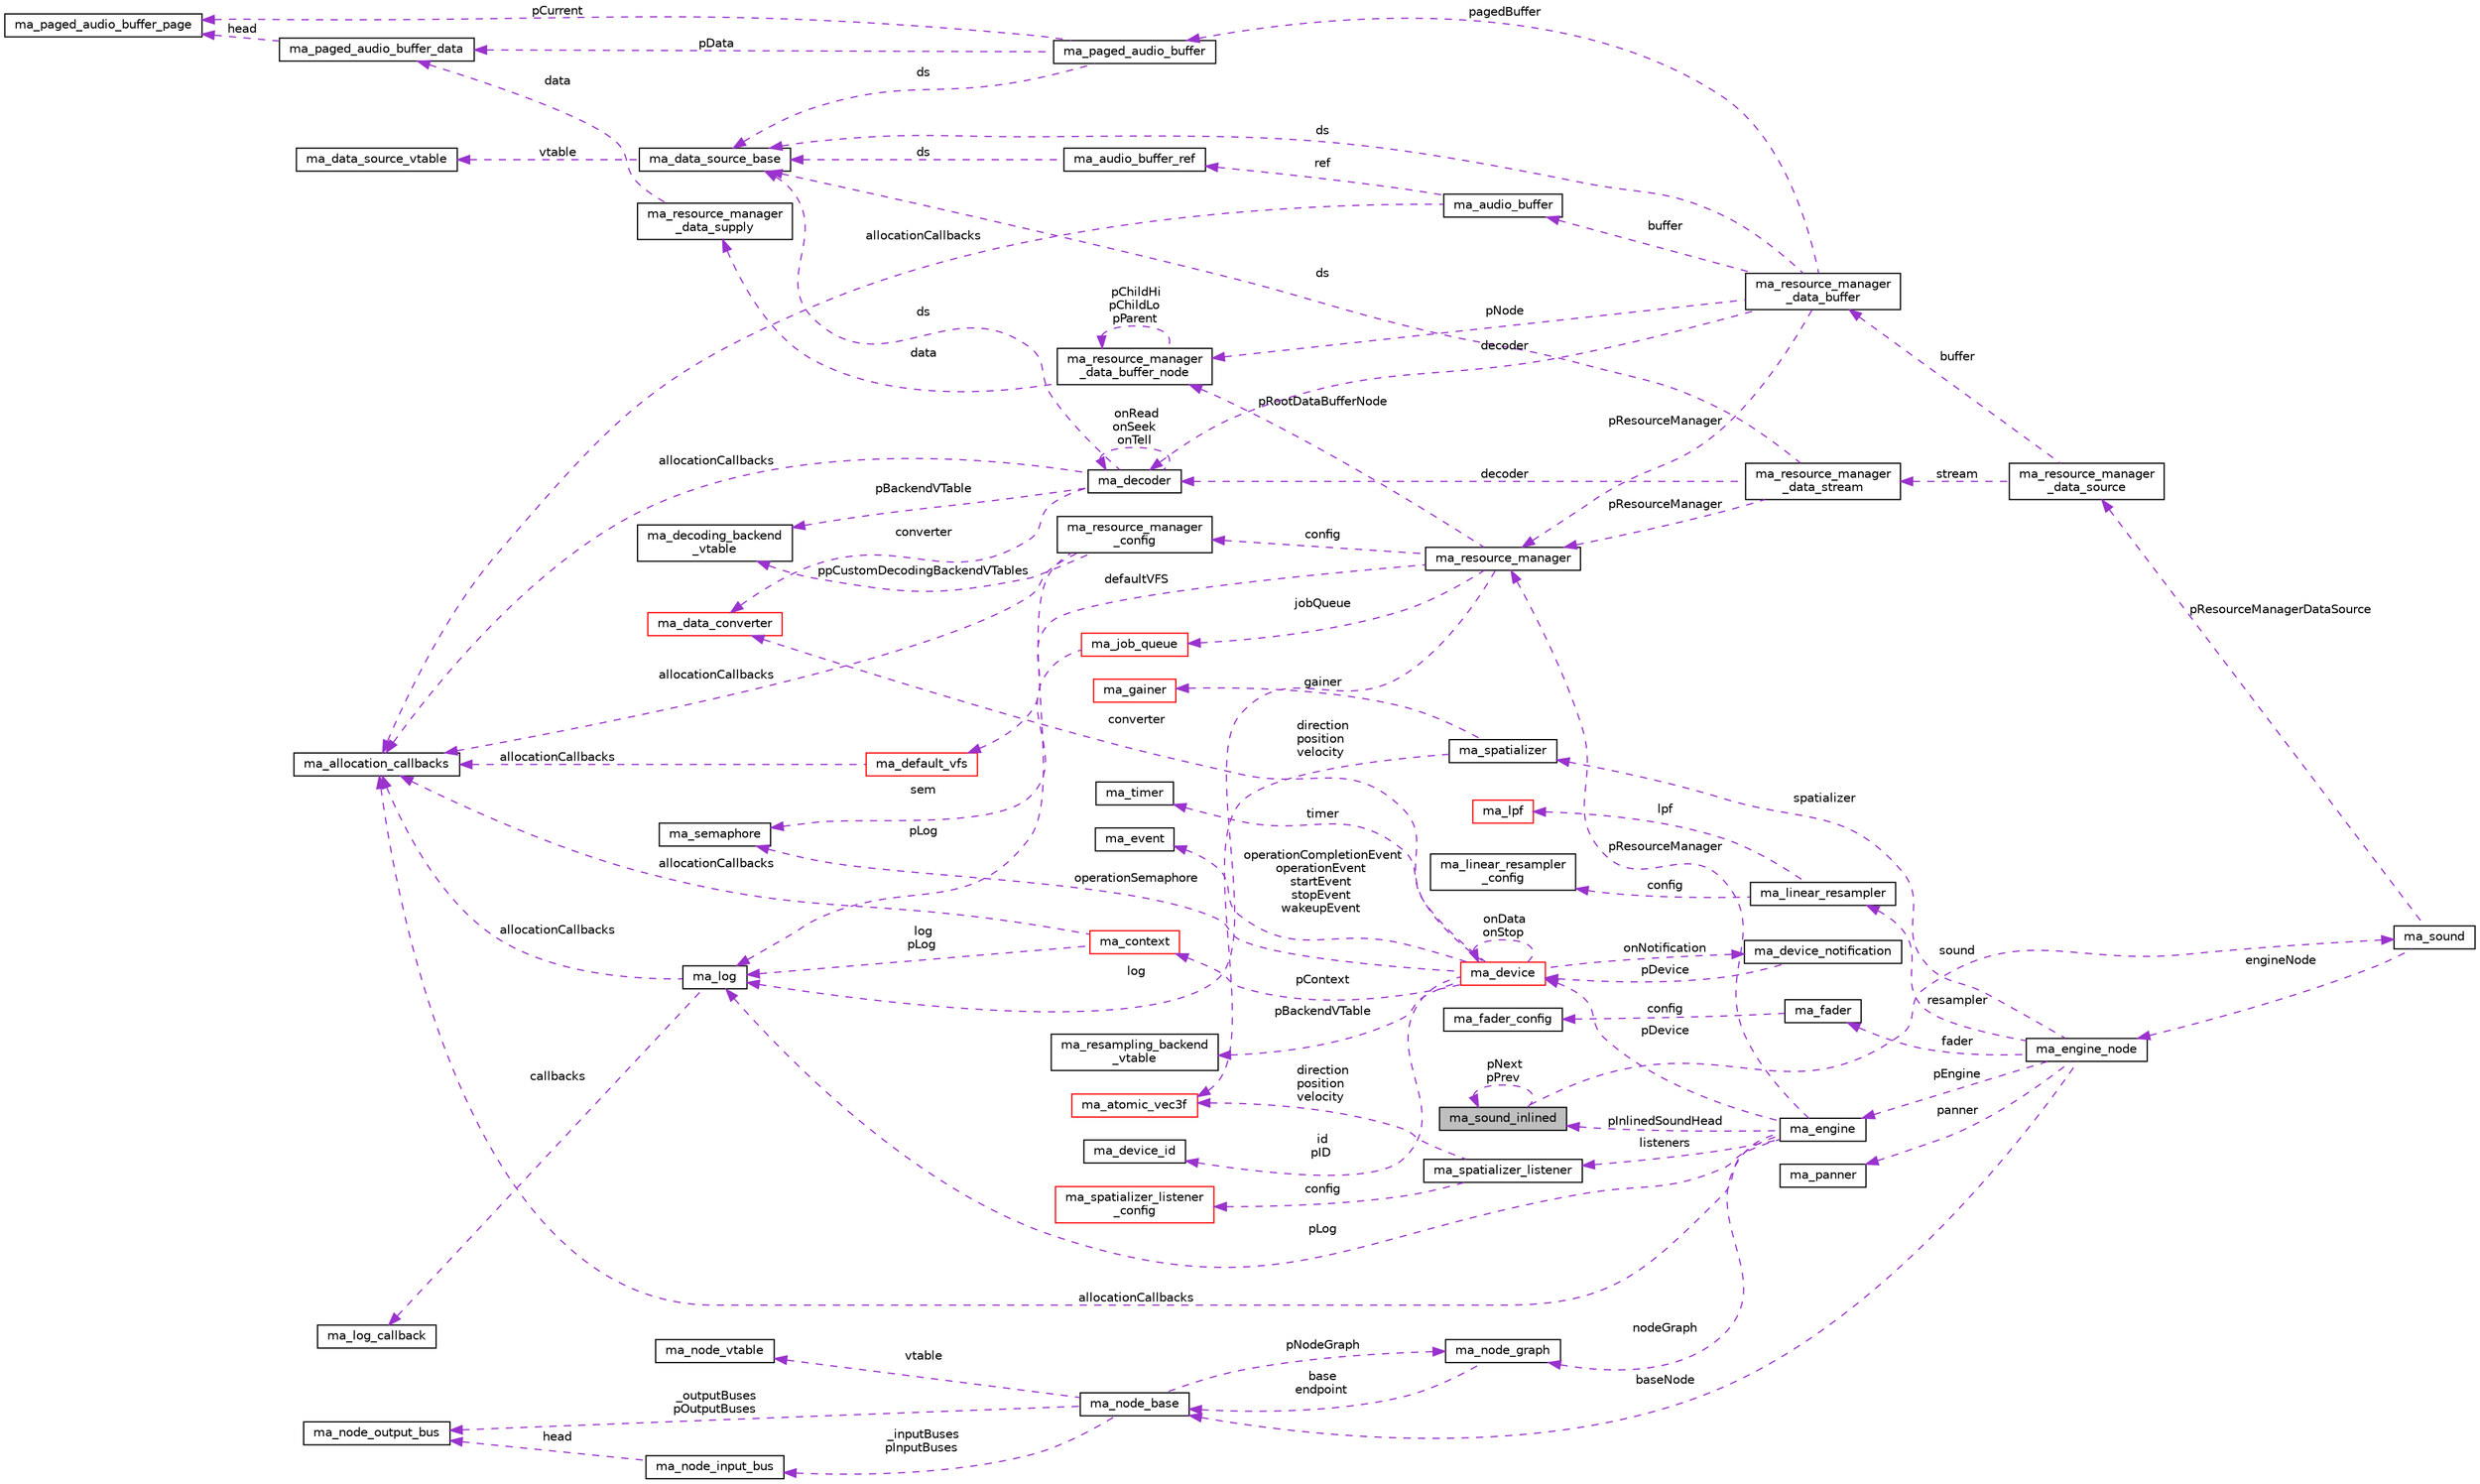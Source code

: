 digraph "ma_sound_inlined"
{
 // LATEX_PDF_SIZE
  edge [fontname="Helvetica",fontsize="10",labelfontname="Helvetica",labelfontsize="10"];
  node [fontname="Helvetica",fontsize="10",shape=record];
  rankdir="LR";
  Node1 [label="ma_sound_inlined",height=0.2,width=0.4,color="black", fillcolor="grey75", style="filled", fontcolor="black",tooltip=" "];
  Node2 -> Node1 [dir="back",color="darkorchid3",fontsize="10",style="dashed",label=" sound" ,fontname="Helvetica"];
  Node2 [label="ma_sound",height=0.2,width=0.4,color="black", fillcolor="white", style="filled",URL="$structma__sound.html",tooltip=" "];
  Node3 -> Node2 [dir="back",color="darkorchid3",fontsize="10",style="dashed",label=" pResourceManagerDataSource" ,fontname="Helvetica"];
  Node3 [label="ma_resource_manager\l_data_source",height=0.2,width=0.4,color="black", fillcolor="white", style="filled",URL="$structma__resource__manager__data__source.html",tooltip=" "];
  Node4 -> Node3 [dir="back",color="darkorchid3",fontsize="10",style="dashed",label=" stream" ,fontname="Helvetica"];
  Node4 [label="ma_resource_manager\l_data_stream",height=0.2,width=0.4,color="black", fillcolor="white", style="filled",URL="$structma__resource__manager__data__stream.html",tooltip=" "];
  Node5 -> Node4 [dir="back",color="darkorchid3",fontsize="10",style="dashed",label=" pResourceManager" ,fontname="Helvetica"];
  Node5 [label="ma_resource_manager",height=0.2,width=0.4,color="black", fillcolor="white", style="filled",URL="$structma__resource__manager.html",tooltip=" "];
  Node6 -> Node5 [dir="back",color="darkorchid3",fontsize="10",style="dashed",label=" defaultVFS" ,fontname="Helvetica"];
  Node6 [label="ma_default_vfs",height=0.2,width=0.4,color="red", fillcolor="white", style="filled",URL="$structma__default__vfs.html",tooltip=" "];
  Node8 -> Node6 [dir="back",color="darkorchid3",fontsize="10",style="dashed",label=" allocationCallbacks" ,fontname="Helvetica"];
  Node8 [label="ma_allocation_callbacks",height=0.2,width=0.4,color="black", fillcolor="white", style="filled",URL="$structma__allocation__callbacks.html",tooltip=" "];
  Node9 -> Node5 [dir="back",color="darkorchid3",fontsize="10",style="dashed",label=" jobQueue" ,fontname="Helvetica"];
  Node9 [label="ma_job_queue",height=0.2,width=0.4,color="red", fillcolor="white", style="filled",URL="$structma__job__queue.html",tooltip=" "];
  Node10 -> Node9 [dir="back",color="darkorchid3",fontsize="10",style="dashed",label=" sem" ,fontname="Helvetica"];
  Node10 [label="ma_semaphore",height=0.2,width=0.4,color="black", fillcolor="white", style="filled",URL="$structma__semaphore.html",tooltip=" "];
  Node16 -> Node5 [dir="back",color="darkorchid3",fontsize="10",style="dashed",label=" pRootDataBufferNode" ,fontname="Helvetica"];
  Node16 [label="ma_resource_manager\l_data_buffer_node",height=0.2,width=0.4,color="black", fillcolor="white", style="filled",URL="$structma__resource__manager__data__buffer__node.html",tooltip=" "];
  Node17 -> Node16 [dir="back",color="darkorchid3",fontsize="10",style="dashed",label=" data" ,fontname="Helvetica"];
  Node17 [label="ma_resource_manager\l_data_supply",height=0.2,width=0.4,color="black", fillcolor="white", style="filled",URL="$structma__resource__manager__data__supply.html",tooltip=" "];
  Node18 -> Node17 [dir="back",color="darkorchid3",fontsize="10",style="dashed",label=" data" ,fontname="Helvetica"];
  Node18 [label="ma_paged_audio_buffer_data",height=0.2,width=0.4,color="black", fillcolor="white", style="filled",URL="$structma__paged__audio__buffer__data.html",tooltip=" "];
  Node19 -> Node18 [dir="back",color="darkorchid3",fontsize="10",style="dashed",label=" head" ,fontname="Helvetica"];
  Node19 [label="ma_paged_audio_buffer_page",height=0.2,width=0.4,color="black", fillcolor="white", style="filled",URL="$structma__paged__audio__buffer__page.html",tooltip=" "];
  Node16 -> Node16 [dir="back",color="darkorchid3",fontsize="10",style="dashed",label=" pChildHi\npChildLo\npParent" ,fontname="Helvetica"];
  Node20 -> Node5 [dir="back",color="darkorchid3",fontsize="10",style="dashed",label=" log" ,fontname="Helvetica"];
  Node20 [label="ma_log",height=0.2,width=0.4,color="black", fillcolor="white", style="filled",URL="$structma__log.html",tooltip=" "];
  Node8 -> Node20 [dir="back",color="darkorchid3",fontsize="10",style="dashed",label=" allocationCallbacks" ,fontname="Helvetica"];
  Node21 -> Node20 [dir="back",color="darkorchid3",fontsize="10",style="dashed",label=" callbacks" ,fontname="Helvetica"];
  Node21 [label="ma_log_callback",height=0.2,width=0.4,color="black", fillcolor="white", style="filled",URL="$structma__log__callback.html",tooltip=" "];
  Node22 -> Node5 [dir="back",color="darkorchid3",fontsize="10",style="dashed",label=" config" ,fontname="Helvetica"];
  Node22 [label="ma_resource_manager\l_config",height=0.2,width=0.4,color="black", fillcolor="white", style="filled",URL="$structma__resource__manager__config.html",tooltip=" "];
  Node23 -> Node22 [dir="back",color="darkorchid3",fontsize="10",style="dashed",label=" ppCustomDecodingBackendVTables" ,fontname="Helvetica"];
  Node23 [label="ma_decoding_backend\l_vtable",height=0.2,width=0.4,color="black", fillcolor="white", style="filled",URL="$structma__decoding__backend__vtable.html",tooltip=" "];
  Node8 -> Node22 [dir="back",color="darkorchid3",fontsize="10",style="dashed",label=" allocationCallbacks" ,fontname="Helvetica"];
  Node20 -> Node22 [dir="back",color="darkorchid3",fontsize="10",style="dashed",label=" pLog" ,fontname="Helvetica"];
  Node24 -> Node4 [dir="back",color="darkorchid3",fontsize="10",style="dashed",label=" ds" ,fontname="Helvetica"];
  Node24 [label="ma_data_source_base",height=0.2,width=0.4,color="black", fillcolor="white", style="filled",URL="$structma__data__source__base.html",tooltip=" "];
  Node25 -> Node24 [dir="back",color="darkorchid3",fontsize="10",style="dashed",label=" vtable" ,fontname="Helvetica"];
  Node25 [label="ma_data_source_vtable",height=0.2,width=0.4,color="black", fillcolor="white", style="filled",URL="$structma__data__source__vtable.html",tooltip=" "];
  Node26 -> Node4 [dir="back",color="darkorchid3",fontsize="10",style="dashed",label=" decoder" ,fontname="Helvetica"];
  Node26 [label="ma_decoder",height=0.2,width=0.4,color="black", fillcolor="white", style="filled",URL="$structma__decoder.html",tooltip=" "];
  Node23 -> Node26 [dir="back",color="darkorchid3",fontsize="10",style="dashed",label=" pBackendVTable" ,fontname="Helvetica"];
  Node27 -> Node26 [dir="back",color="darkorchid3",fontsize="10",style="dashed",label=" converter" ,fontname="Helvetica"];
  Node27 [label="ma_data_converter",height=0.2,width=0.4,color="red", fillcolor="white", style="filled",URL="$structma__data__converter.html",tooltip=" "];
  Node8 -> Node26 [dir="back",color="darkorchid3",fontsize="10",style="dashed",label=" allocationCallbacks" ,fontname="Helvetica"];
  Node24 -> Node26 [dir="back",color="darkorchid3",fontsize="10",style="dashed",label=" ds" ,fontname="Helvetica"];
  Node26 -> Node26 [dir="back",color="darkorchid3",fontsize="10",style="dashed",label=" onRead\nonSeek\nonTell" ,fontname="Helvetica"];
  Node38 -> Node3 [dir="back",color="darkorchid3",fontsize="10",style="dashed",label=" buffer" ,fontname="Helvetica"];
  Node38 [label="ma_resource_manager\l_data_buffer",height=0.2,width=0.4,color="black", fillcolor="white", style="filled",URL="$structma__resource__manager__data__buffer.html",tooltip=" "];
  Node39 -> Node38 [dir="back",color="darkorchid3",fontsize="10",style="dashed",label=" pagedBuffer" ,fontname="Helvetica"];
  Node39 [label="ma_paged_audio_buffer",height=0.2,width=0.4,color="black", fillcolor="white", style="filled",URL="$structma__paged__audio__buffer.html",tooltip=" "];
  Node19 -> Node39 [dir="back",color="darkorchid3",fontsize="10",style="dashed",label=" pCurrent" ,fontname="Helvetica"];
  Node18 -> Node39 [dir="back",color="darkorchid3",fontsize="10",style="dashed",label=" pData" ,fontname="Helvetica"];
  Node24 -> Node39 [dir="back",color="darkorchid3",fontsize="10",style="dashed",label=" ds" ,fontname="Helvetica"];
  Node5 -> Node38 [dir="back",color="darkorchid3",fontsize="10",style="dashed",label=" pResourceManager" ,fontname="Helvetica"];
  Node16 -> Node38 [dir="back",color="darkorchid3",fontsize="10",style="dashed",label=" pNode" ,fontname="Helvetica"];
  Node40 -> Node38 [dir="back",color="darkorchid3",fontsize="10",style="dashed",label=" buffer" ,fontname="Helvetica"];
  Node40 [label="ma_audio_buffer",height=0.2,width=0.4,color="black", fillcolor="white", style="filled",URL="$structma__audio__buffer.html",tooltip=" "];
  Node8 -> Node40 [dir="back",color="darkorchid3",fontsize="10",style="dashed",label=" allocationCallbacks" ,fontname="Helvetica"];
  Node41 -> Node40 [dir="back",color="darkorchid3",fontsize="10",style="dashed",label=" ref" ,fontname="Helvetica"];
  Node41 [label="ma_audio_buffer_ref",height=0.2,width=0.4,color="black", fillcolor="white", style="filled",URL="$structma__audio__buffer__ref.html",tooltip=" "];
  Node24 -> Node41 [dir="back",color="darkorchid3",fontsize="10",style="dashed",label=" ds" ,fontname="Helvetica"];
  Node24 -> Node38 [dir="back",color="darkorchid3",fontsize="10",style="dashed",label=" ds" ,fontname="Helvetica"];
  Node26 -> Node38 [dir="back",color="darkorchid3",fontsize="10",style="dashed",label=" decoder" ,fontname="Helvetica"];
  Node42 -> Node2 [dir="back",color="darkorchid3",fontsize="10",style="dashed",label=" engineNode" ,fontname="Helvetica"];
  Node42 [label="ma_engine_node",height=0.2,width=0.4,color="black", fillcolor="white", style="filled",URL="$structma__engine__node.html",tooltip=" "];
  Node43 -> Node42 [dir="back",color="darkorchid3",fontsize="10",style="dashed",label=" panner" ,fontname="Helvetica"];
  Node43 [label="ma_panner",height=0.2,width=0.4,color="black", fillcolor="white", style="filled",URL="$structma__panner.html",tooltip=" "];
  Node44 -> Node42 [dir="back",color="darkorchid3",fontsize="10",style="dashed",label=" pEngine" ,fontname="Helvetica"];
  Node44 [label="ma_engine",height=0.2,width=0.4,color="black", fillcolor="white", style="filled",URL="$structma__engine.html",tooltip=" "];
  Node5 -> Node44 [dir="back",color="darkorchid3",fontsize="10",style="dashed",label=" pResourceManager" ,fontname="Helvetica"];
  Node8 -> Node44 [dir="back",color="darkorchid3",fontsize="10",style="dashed",label=" allocationCallbacks" ,fontname="Helvetica"];
  Node20 -> Node44 [dir="back",color="darkorchid3",fontsize="10",style="dashed",label=" pLog" ,fontname="Helvetica"];
  Node45 -> Node44 [dir="back",color="darkorchid3",fontsize="10",style="dashed",label=" nodeGraph" ,fontname="Helvetica"];
  Node45 [label="ma_node_graph",height=0.2,width=0.4,color="black", fillcolor="white", style="filled",URL="$structma__node__graph.html",tooltip=" "];
  Node46 -> Node45 [dir="back",color="darkorchid3",fontsize="10",style="dashed",label=" base\nendpoint" ,fontname="Helvetica"];
  Node46 [label="ma_node_base",height=0.2,width=0.4,color="black", fillcolor="white", style="filled",URL="$structma__node__base.html",tooltip=" "];
  Node47 -> Node46 [dir="back",color="darkorchid3",fontsize="10",style="dashed",label=" vtable" ,fontname="Helvetica"];
  Node47 [label="ma_node_vtable",height=0.2,width=0.4,color="black", fillcolor="white", style="filled",URL="$structma__node__vtable.html",tooltip=" "];
  Node48 -> Node46 [dir="back",color="darkorchid3",fontsize="10",style="dashed",label=" _inputBuses\npInputBuses" ,fontname="Helvetica"];
  Node48 [label="ma_node_input_bus",height=0.2,width=0.4,color="black", fillcolor="white", style="filled",URL="$structma__node__input__bus.html",tooltip=" "];
  Node49 -> Node48 [dir="back",color="darkorchid3",fontsize="10",style="dashed",label=" head" ,fontname="Helvetica"];
  Node49 [label="ma_node_output_bus",height=0.2,width=0.4,color="black", fillcolor="white", style="filled",URL="$structma__node__output__bus.html",tooltip=" "];
  Node49 -> Node46 [dir="back",color="darkorchid3",fontsize="10",style="dashed",label=" _outputBuses\npOutputBuses" ,fontname="Helvetica"];
  Node45 -> Node46 [dir="back",color="darkorchid3",fontsize="10",style="dashed",label=" pNodeGraph" ,fontname="Helvetica"];
  Node1 -> Node44 [dir="back",color="darkorchid3",fontsize="10",style="dashed",label=" pInlinedSoundHead" ,fontname="Helvetica"];
  Node50 -> Node44 [dir="back",color="darkorchid3",fontsize="10",style="dashed",label=" listeners" ,fontname="Helvetica"];
  Node50 [label="ma_spatializer_listener",height=0.2,width=0.4,color="black", fillcolor="white", style="filled",URL="$structma__spatializer__listener.html",tooltip=" "];
  Node51 -> Node50 [dir="back",color="darkorchid3",fontsize="10",style="dashed",label=" config" ,fontname="Helvetica"];
  Node51 [label="ma_spatializer_listener\l_config",height=0.2,width=0.4,color="red", fillcolor="white", style="filled",URL="$structma__spatializer__listener__config.html",tooltip=" "];
  Node53 -> Node50 [dir="back",color="darkorchid3",fontsize="10",style="dashed",label=" direction\nposition\nvelocity" ,fontname="Helvetica"];
  Node53 [label="ma_atomic_vec3f",height=0.2,width=0.4,color="red", fillcolor="white", style="filled",URL="$structma__atomic__vec3f.html",tooltip=" "];
  Node54 -> Node44 [dir="back",color="darkorchid3",fontsize="10",style="dashed",label=" pDevice" ,fontname="Helvetica"];
  Node54 [label="ma_device",height=0.2,width=0.4,color="red", fillcolor="white", style="filled",URL="$structma__device.html",tooltip=" "];
  Node29 -> Node54 [dir="back",color="darkorchid3",fontsize="10",style="dashed",label=" pBackendVTable" ,fontname="Helvetica"];
  Node29 [label="ma_resampling_backend\l_vtable",height=0.2,width=0.4,color="black", fillcolor="white", style="filled",URL="$structma__resampling__backend__vtable.html",tooltip=" "];
  Node10 -> Node54 [dir="back",color="darkorchid3",fontsize="10",style="dashed",label=" operationSemaphore" ,fontname="Helvetica"];
  Node55 -> Node54 [dir="back",color="darkorchid3",fontsize="10",style="dashed",label=" pContext" ,fontname="Helvetica"];
  Node55 [label="ma_context",height=0.2,width=0.4,color="red", fillcolor="white", style="filled",URL="$structma__context.html",tooltip=" "];
  Node8 -> Node55 [dir="back",color="darkorchid3",fontsize="10",style="dashed",label=" allocationCallbacks" ,fontname="Helvetica"];
  Node20 -> Node55 [dir="back",color="darkorchid3",fontsize="10",style="dashed",label=" log\npLog" ,fontname="Helvetica"];
  Node59 -> Node54 [dir="back",color="darkorchid3",fontsize="10",style="dashed",label=" timer" ,fontname="Helvetica"];
  Node59 [label="ma_timer",height=0.2,width=0.4,color="black", fillcolor="white", style="filled",URL="$unionma__timer.html",tooltip=" "];
  Node27 -> Node54 [dir="back",color="darkorchid3",fontsize="10",style="dashed",label=" converter" ,fontname="Helvetica"];
  Node57 -> Node54 [dir="back",color="darkorchid3",fontsize="10",style="dashed",label=" id\npID" ,fontname="Helvetica"];
  Node57 [label="ma_device_id",height=0.2,width=0.4,color="black", fillcolor="white", style="filled",URL="$unionma__device__id.html",tooltip=" "];
  Node13 -> Node54 [dir="back",color="darkorchid3",fontsize="10",style="dashed",label=" operationCompletionEvent\noperationEvent\nstartEvent\nstopEvent\nwakeupEvent" ,fontname="Helvetica"];
  Node13 [label="ma_event",height=0.2,width=0.4,color="black", fillcolor="white", style="filled",URL="$structma__event.html",tooltip=" "];
  Node60 -> Node54 [dir="back",color="darkorchid3",fontsize="10",style="dashed",label=" onNotification" ,fontname="Helvetica"];
  Node60 [label="ma_device_notification",height=0.2,width=0.4,color="black", fillcolor="white", style="filled",URL="$structma__device__notification.html",tooltip=" "];
  Node54 -> Node60 [dir="back",color="darkorchid3",fontsize="10",style="dashed",label=" pDevice" ,fontname="Helvetica"];
  Node54 -> Node54 [dir="back",color="darkorchid3",fontsize="10",style="dashed",label=" onData\nonStop" ,fontname="Helvetica"];
  Node64 -> Node42 [dir="back",color="darkorchid3",fontsize="10",style="dashed",label=" spatializer" ,fontname="Helvetica"];
  Node64 [label="ma_spatializer",height=0.2,width=0.4,color="black", fillcolor="white", style="filled",URL="$structma__spatializer.html",tooltip=" "];
  Node65 -> Node64 [dir="back",color="darkorchid3",fontsize="10",style="dashed",label=" gainer" ,fontname="Helvetica"];
  Node65 [label="ma_gainer",height=0.2,width=0.4,color="red", fillcolor="white", style="filled",URL="$structma__gainer.html",tooltip=" "];
  Node53 -> Node64 [dir="back",color="darkorchid3",fontsize="10",style="dashed",label=" direction\nposition\nvelocity" ,fontname="Helvetica"];
  Node30 -> Node42 [dir="back",color="darkorchid3",fontsize="10",style="dashed",label=" resampler" ,fontname="Helvetica"];
  Node30 [label="ma_linear_resampler",height=0.2,width=0.4,color="black", fillcolor="white", style="filled",URL="$structma__linear__resampler.html",tooltip=" "];
  Node31 -> Node30 [dir="back",color="darkorchid3",fontsize="10",style="dashed",label=" lpf" ,fontname="Helvetica"];
  Node31 [label="ma_lpf",height=0.2,width=0.4,color="red", fillcolor="white", style="filled",URL="$structma__lpf.html",tooltip=" "];
  Node36 -> Node30 [dir="back",color="darkorchid3",fontsize="10",style="dashed",label=" config" ,fontname="Helvetica"];
  Node36 [label="ma_linear_resampler\l_config",height=0.2,width=0.4,color="black", fillcolor="white", style="filled",URL="$structma__linear__resampler__config.html",tooltip=" "];
  Node67 -> Node42 [dir="back",color="darkorchid3",fontsize="10",style="dashed",label=" fader" ,fontname="Helvetica"];
  Node67 [label="ma_fader",height=0.2,width=0.4,color="black", fillcolor="white", style="filled",URL="$structma__fader.html",tooltip=" "];
  Node68 -> Node67 [dir="back",color="darkorchid3",fontsize="10",style="dashed",label=" config" ,fontname="Helvetica"];
  Node68 [label="ma_fader_config",height=0.2,width=0.4,color="black", fillcolor="white", style="filled",URL="$structma__fader__config.html",tooltip=" "];
  Node46 -> Node42 [dir="back",color="darkorchid3",fontsize="10",style="dashed",label=" baseNode" ,fontname="Helvetica"];
  Node1 -> Node1 [dir="back",color="darkorchid3",fontsize="10",style="dashed",label=" pNext\npPrev" ,fontname="Helvetica"];
}
